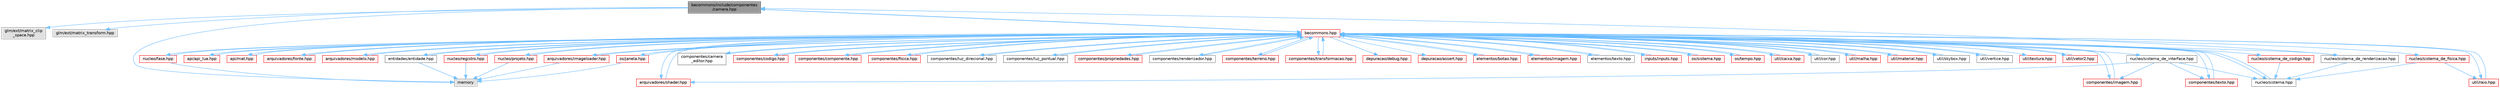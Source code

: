 digraph "becommons/include/componentes/camera.hpp"
{
 // LATEX_PDF_SIZE
  bgcolor="transparent";
  edge [fontname=Helvetica,fontsize=10,labelfontname=Helvetica,labelfontsize=10];
  node [fontname=Helvetica,fontsize=10,shape=box,height=0.2,width=0.4];
  Node1 [id="Node000001",label="becommons/include/componentes\l/camera.hpp",height=0.2,width=0.4,color="gray40", fillcolor="grey60", style="filled", fontcolor="black",tooltip="Estrutura básica de câmera."];
  Node1 -> Node2 [id="edge1_Node000001_Node000002",color="steelblue1",style="solid",tooltip=" "];
  Node2 [id="Node000002",label="glm/ext/matrix_clip\l_space.hpp",height=0.2,width=0.4,color="grey60", fillcolor="#E0E0E0", style="filled",tooltip=" "];
  Node1 -> Node3 [id="edge2_Node000001_Node000003",color="steelblue1",style="solid",tooltip=" "];
  Node3 [id="Node000003",label="glm/ext/matrix_transform.hpp",height=0.2,width=0.4,color="grey60", fillcolor="#E0E0E0", style="filled",tooltip=" "];
  Node1 -> Node4 [id="edge3_Node000001_Node000004",color="steelblue1",style="solid",tooltip=" "];
  Node4 [id="Node000004",label="memory",height=0.2,width=0.4,color="grey60", fillcolor="#E0E0E0", style="filled",tooltip=" "];
  Node1 -> Node5 [id="edge4_Node000001_Node000005",color="steelblue1",style="solid",tooltip=" "];
  Node5 [id="Node000005",label="becommons.hpp",height=0.2,width=0.4,color="red", fillcolor="#FFF0F0", style="filled",URL="$becommons_8hpp.html",tooltip=" "];
  Node5 -> Node6 [id="edge5_Node000005_Node000006",color="steelblue1",style="solid",tooltip=" "];
  Node6 [id="Node000006",label="api/api_lua.hpp",height=0.2,width=0.4,color="red", fillcolor="#FFF0F0", style="filled",URL="$api__lua_8hpp.html",tooltip="Gerencia a configuração do luabridge para api lua."];
  Node6 -> Node5 [id="edge6_Node000006_Node000005",color="steelblue1",style="solid",tooltip=" "];
  Node5 -> Node11 [id="edge7_Node000005_Node000011",color="steelblue1",style="solid",tooltip=" "];
  Node11 [id="Node000011",label="api/mat.hpp",height=0.2,width=0.4,color="red", fillcolor="#FFF0F0", style="filled",URL="$mat_8hpp.html",tooltip="Gerencia funçoes matemáticas."];
  Node11 -> Node5 [id="edge8_Node000011_Node000005",color="steelblue1",style="solid",tooltip=" "];
  Node5 -> Node14 [id="edge9_Node000005_Node000014",color="steelblue1",style="solid",tooltip=" "];
  Node14 [id="Node000014",label="arquivadores/fonte.hpp",height=0.2,width=0.4,color="red", fillcolor="#FFF0F0", style="filled",URL="$fonte_8hpp.html",tooltip="Define estruturas básicas para renderização de textos."];
  Node14 -> Node5 [id="edge10_Node000014_Node000005",color="steelblue1",style="solid",tooltip=" "];
  Node5 -> Node19 [id="edge11_Node000005_Node000019",color="steelblue1",style="solid",tooltip=" "];
  Node19 [id="Node000019",label="arquivadores/imageloader.hpp",height=0.2,width=0.4,color="red", fillcolor="#FFF0F0", style="filled",URL="$imageloader_8hpp.html",tooltip="Gerencia as imagems/texturas carregadas na engine."];
  Node19 -> Node4 [id="edge12_Node000019_Node000004",color="steelblue1",style="solid",tooltip=" "];
  Node19 -> Node5 [id="edge13_Node000019_Node000005",color="steelblue1",style="solid",tooltip=" "];
  Node5 -> Node24 [id="edge14_Node000005_Node000024",color="steelblue1",style="solid",tooltip=" "];
  Node24 [id="Node000024",label="arquivadores/modelo.hpp",height=0.2,width=0.4,color="red", fillcolor="#FFF0F0", style="filled",URL="$modelo_8hpp.html",tooltip="Carrega um modelo usando a biblioteca assimp com base em um diretório."];
  Node24 -> Node5 [id="edge15_Node000024_Node000005",color="steelblue1",style="solid",tooltip=" "];
  Node5 -> Node26 [id="edge16_Node000005_Node000026",color="steelblue1",style="solid",tooltip=" "];
  Node26 [id="Node000026",label="arquivadores/shader.hpp",height=0.2,width=0.4,color="red", fillcolor="#FFF0F0", style="filled",URL="$shader_8hpp.html",tooltip="Gerencia os shaders GLSL."];
  Node26 -> Node5 [id="edge17_Node000026_Node000005",color="steelblue1",style="solid",tooltip=" "];
  Node5 -> Node1 [id="edge18_Node000005_Node000001",color="steelblue1",style="solid",tooltip=" "];
  Node5 -> Node32 [id="edge19_Node000005_Node000032",color="steelblue1",style="solid",tooltip=" "];
  Node32 [id="Node000032",label="componentes/camera\l_editor.hpp",height=0.2,width=0.4,color="grey40", fillcolor="white", style="filled",URL="$camera__editor_8hpp.html",tooltip=" "];
  Node32 -> Node5 [id="edge20_Node000032_Node000005",color="steelblue1",style="solid",tooltip=" "];
  Node5 -> Node33 [id="edge21_Node000005_Node000033",color="steelblue1",style="solid",tooltip=" "];
  Node33 [id="Node000033",label="componentes/codigo.hpp",height=0.2,width=0.4,color="red", fillcolor="#FFF0F0", style="filled",URL="$codigo_8hpp.html",tooltip="Componente de código para entidades ECS."];
  Node33 -> Node5 [id="edge22_Node000033_Node000005",color="steelblue1",style="solid",tooltip=" "];
  Node5 -> Node35 [id="edge23_Node000005_Node000035",color="steelblue1",style="solid",tooltip=" "];
  Node35 [id="Node000035",label="componentes/componente.hpp",height=0.2,width=0.4,color="red", fillcolor="#FFF0F0", style="filled",URL="$componente_8hpp.html",tooltip="Estrutura base para componetes."];
  Node35 -> Node5 [id="edge24_Node000035_Node000005",color="steelblue1",style="solid",tooltip=" "];
  Node5 -> Node40 [id="edge25_Node000005_Node000040",color="steelblue1",style="solid",tooltip=" "];
  Node40 [id="Node000040",label="componentes/fisica.hpp",height=0.2,width=0.4,color="red", fillcolor="#FFF0F0", style="filled",URL="$fisica_8hpp.html",tooltip="Componente de física para entidades ECS."];
  Node40 -> Node5 [id="edge26_Node000040_Node000005",color="steelblue1",style="solid",tooltip=" "];
  Node5 -> Node41 [id="edge27_Node000005_Node000041",color="steelblue1",style="solid",tooltip=" "];
  Node41 [id="Node000041",label="componentes/imagem.hpp",height=0.2,width=0.4,color="red", fillcolor="#FFF0F0", style="filled",URL="$componentes_2imagem_8hpp.html",tooltip=" "];
  Node41 -> Node5 [id="edge28_Node000041_Node000005",color="steelblue1",style="solid",tooltip=" "];
  Node5 -> Node42 [id="edge29_Node000005_Node000042",color="steelblue1",style="solid",tooltip=" "];
  Node42 [id="Node000042",label="componentes/luz_direcional.hpp",height=0.2,width=0.4,color="grey40", fillcolor="white", style="filled",URL="$luz__direcional_8hpp.html",tooltip=" "];
  Node42 -> Node5 [id="edge30_Node000042_Node000005",color="steelblue1",style="solid",tooltip=" "];
  Node5 -> Node43 [id="edge31_Node000005_Node000043",color="steelblue1",style="solid",tooltip=" "];
  Node43 [id="Node000043",label="componentes/luz_pontual.hpp",height=0.2,width=0.4,color="grey40", fillcolor="white", style="filled",URL="$luz__pontual_8hpp.html",tooltip=" "];
  Node43 -> Node5 [id="edge32_Node000043_Node000005",color="steelblue1",style="solid",tooltip=" "];
  Node5 -> Node44 [id="edge33_Node000005_Node000044",color="steelblue1",style="solid",tooltip=" "];
  Node44 [id="Node000044",label="componentes/propriedades.hpp",height=0.2,width=0.4,color="red", fillcolor="#FFF0F0", style="filled",URL="$propriedades_8hpp.html",tooltip=" "];
  Node44 -> Node5 [id="edge34_Node000044_Node000005",color="steelblue1",style="solid",tooltip=" "];
  Node5 -> Node45 [id="edge35_Node000005_Node000045",color="steelblue1",style="solid",tooltip=" "];
  Node45 [id="Node000045",label="componentes/renderizador.hpp",height=0.2,width=0.4,color="grey40", fillcolor="white", style="filled",URL="$renderizador_8hpp.html",tooltip=" "];
  Node45 -> Node5 [id="edge36_Node000045_Node000005",color="steelblue1",style="solid",tooltip=" "];
  Node5 -> Node46 [id="edge37_Node000005_Node000046",color="steelblue1",style="solid",tooltip=" "];
  Node46 [id="Node000046",label="componentes/terreno.hpp",height=0.2,width=0.4,color="red", fillcolor="#FFF0F0", style="filled",URL="$terreno_8hpp.html",tooltip=" "];
  Node46 -> Node5 [id="edge38_Node000046_Node000005",color="steelblue1",style="solid",tooltip=" "];
  Node5 -> Node47 [id="edge39_Node000005_Node000047",color="steelblue1",style="solid",tooltip=" "];
  Node47 [id="Node000047",label="componentes/texto.hpp",height=0.2,width=0.4,color="red", fillcolor="#FFF0F0", style="filled",URL="$componentes_2texto_8hpp.html",tooltip=" "];
  Node47 -> Node5 [id="edge40_Node000047_Node000005",color="steelblue1",style="solid",tooltip=" "];
  Node5 -> Node48 [id="edge41_Node000005_Node000048",color="steelblue1",style="solid",tooltip=" "];
  Node48 [id="Node000048",label="componentes/transformacao.hpp",height=0.2,width=0.4,color="red", fillcolor="#FFF0F0", style="filled",URL="$transformacao_8hpp.html",tooltip="Calcula a mtriz de modelo para um objeto 3d qualquer."];
  Node48 -> Node5 [id="edge42_Node000048_Node000005",color="steelblue1",style="solid",tooltip=" "];
  Node5 -> Node52 [id="edge43_Node000005_Node000052",color="steelblue1",style="solid",tooltip=" "];
  Node52 [id="Node000052",label="depuracao/debug.hpp",height=0.2,width=0.4,color="red", fillcolor="#FFF0F0", style="filled",URL="$debug_8hpp.html",tooltip=" "];
  Node5 -> Node53 [id="edge44_Node000005_Node000053",color="steelblue1",style="solid",tooltip=" "];
  Node53 [id="Node000053",label="depuracao/assert.hpp",height=0.2,width=0.4,color="red", fillcolor="#FFF0F0", style="filled",URL="$assert_8hpp.html",tooltip=" "];
  Node5 -> Node56 [id="edge45_Node000005_Node000056",color="steelblue1",style="solid",tooltip=" "];
  Node56 [id="Node000056",label="elementos/botao.hpp",height=0.2,width=0.4,color="red", fillcolor="#FFF0F0", style="filled",URL="$botao_8hpp.html",tooltip=" "];
  Node56 -> Node5 [id="edge46_Node000056_Node000005",color="steelblue1",style="solid",tooltip=" "];
  Node5 -> Node58 [id="edge47_Node000005_Node000058",color="steelblue1",style="solid",tooltip=" "];
  Node58 [id="Node000058",label="elementos/imagem.hpp",height=0.2,width=0.4,color="red", fillcolor="#FFF0F0", style="filled",URL="$elementos_2imagem_8hpp.html",tooltip="Gerencia a configuração do luabridge para api lua."];
  Node58 -> Node5 [id="edge48_Node000058_Node000005",color="steelblue1",style="solid",tooltip=" "];
  Node5 -> Node59 [id="edge49_Node000005_Node000059",color="steelblue1",style="solid",tooltip=" "];
  Node59 [id="Node000059",label="elementos/texto.hpp",height=0.2,width=0.4,color="grey40", fillcolor="white", style="filled",URL="$elementos_2texto_8hpp.html",tooltip=" "];
  Node59 -> Node5 [id="edge50_Node000059_Node000005",color="steelblue1",style="solid",tooltip=" "];
  Node5 -> Node60 [id="edge51_Node000005_Node000060",color="steelblue1",style="solid",tooltip=" "];
  Node60 [id="Node000060",label="entidades/entidade.hpp",height=0.2,width=0.4,color="grey40", fillcolor="white", style="filled",URL="$entidade_8hpp.html",tooltip="Inclusoes e defini��es relacionadas � entidade."];
  Node60 -> Node4 [id="edge52_Node000060_Node000004",color="steelblue1",style="solid",tooltip=" "];
  Node60 -> Node5 [id="edge53_Node000060_Node000005",color="steelblue1",style="solid",tooltip=" "];
  Node5 -> Node61 [id="edge54_Node000005_Node000061",color="steelblue1",style="solid",tooltip=" "];
  Node61 [id="Node000061",label="inputs/inputs.hpp",height=0.2,width=0.4,color="red", fillcolor="#FFF0F0", style="filled",URL="$inputs_8hpp.html",tooltip=" "];
  Node61 -> Node5 [id="edge55_Node000061_Node000005",color="steelblue1",style="solid",tooltip=" "];
  Node5 -> Node62 [id="edge56_Node000005_Node000062",color="steelblue1",style="solid",tooltip=" "];
  Node62 [id="Node000062",label="nucleo/fase.hpp",height=0.2,width=0.4,color="red", fillcolor="#FFF0F0", style="filled",URL="$fase_8hpp.html",tooltip="Gerencia sistemas numa fase."];
  Node62 -> Node4 [id="edge57_Node000062_Node000004",color="steelblue1",style="solid",tooltip=" "];
  Node62 -> Node5 [id="edge58_Node000062_Node000005",color="steelblue1",style="solid",tooltip=" "];
  Node5 -> Node63 [id="edge59_Node000005_Node000063",color="steelblue1",style="solid",tooltip=" "];
  Node63 [id="Node000063",label="nucleo/projeto.hpp",height=0.2,width=0.4,color="red", fillcolor="#FFF0F0", style="filled",URL="$projeto_8hpp.html",tooltip="Gerencia configurações do projeto."];
  Node63 -> Node4 [id="edge60_Node000063_Node000004",color="steelblue1",style="solid",tooltip=" "];
  Node63 -> Node5 [id="edge61_Node000063_Node000005",color="steelblue1",style="solid",tooltip=" "];
  Node5 -> Node64 [id="edge62_Node000005_Node000064",color="steelblue1",style="solid",tooltip=" "];
  Node64 [id="Node000064",label="nucleo/registro.hpp",height=0.2,width=0.4,color="red", fillcolor="#FFF0F0", style="filled",URL="$registro_8hpp.html",tooltip="Inclusoes e definições relacionadas à registro."];
  Node64 -> Node4 [id="edge63_Node000064_Node000004",color="steelblue1",style="solid",tooltip=" "];
  Node64 -> Node5 [id="edge64_Node000064_Node000005",color="steelblue1",style="solid",tooltip=" "];
  Node5 -> Node66 [id="edge65_Node000005_Node000066",color="steelblue1",style="solid",tooltip=" "];
  Node66 [id="Node000066",label="nucleo/sistema.hpp",height=0.2,width=0.4,color="grey40", fillcolor="white", style="filled",URL="$nucleo_2sistema_8hpp.html",tooltip=" "];
  Node66 -> Node5 [id="edge66_Node000066_Node000005",color="steelblue1",style="solid",tooltip=" "];
  Node5 -> Node67 [id="edge67_Node000005_Node000067",color="steelblue1",style="solid",tooltip=" "];
  Node67 [id="Node000067",label="nucleo/sistema_de_codigo.hpp",height=0.2,width=0.4,color="red", fillcolor="#FFF0F0", style="filled",URL="$sistema__de__codigo_8hpp.html",tooltip=" "];
  Node67 -> Node66 [id="edge68_Node000067_Node000066",color="steelblue1",style="solid",tooltip=" "];
  Node5 -> Node70 [id="edge69_Node000005_Node000070",color="steelblue1",style="solid",tooltip=" "];
  Node70 [id="Node000070",label="nucleo/sistema_de_fisica.hpp",height=0.2,width=0.4,color="red", fillcolor="#FFF0F0", style="filled",URL="$sistema__de__fisica_8hpp.html",tooltip="Gerencia a fisica de jogo com o bullet3."];
  Node70 -> Node66 [id="edge70_Node000070_Node000066",color="steelblue1",style="solid",tooltip=" "];
  Node70 -> Node71 [id="edge71_Node000070_Node000071",color="steelblue1",style="solid",tooltip=" "];
  Node71 [id="Node000071",label="util/raio.hpp",height=0.2,width=0.4,color="red", fillcolor="#FFF0F0", style="filled",URL="$raio_8hpp.html",tooltip=" "];
  Node71 -> Node5 [id="edge72_Node000071_Node000005",color="steelblue1",style="solid",tooltip=" "];
  Node5 -> Node72 [id="edge73_Node000005_Node000072",color="steelblue1",style="solid",tooltip=" "];
  Node72 [id="Node000072",label="nucleo/sistema_de_interface.hpp",height=0.2,width=0.4,color="grey40", fillcolor="white", style="filled",URL="$sistema__de__interface_8hpp.html",tooltip=" "];
  Node72 -> Node66 [id="edge74_Node000072_Node000066",color="steelblue1",style="solid",tooltip=" "];
  Node72 -> Node26 [id="edge75_Node000072_Node000026",color="steelblue1",style="solid",tooltip=" "];
  Node72 -> Node47 [id="edge76_Node000072_Node000047",color="steelblue1",style="solid",tooltip=" "];
  Node72 -> Node41 [id="edge77_Node000072_Node000041",color="steelblue1",style="solid",tooltip=" "];
  Node5 -> Node73 [id="edge78_Node000005_Node000073",color="steelblue1",style="solid",tooltip=" "];
  Node73 [id="Node000073",label="nucleo/sistema_de_renderizacao.hpp",height=0.2,width=0.4,color="grey40", fillcolor="white", style="filled",URL="$sistema__de__renderizacao_8hpp.html",tooltip="Gerencia a renderizacao."];
  Node73 -> Node66 [id="edge79_Node000073_Node000066",color="steelblue1",style="solid",tooltip=" "];
  Node73 -> Node1 [id="edge80_Node000073_Node000001",color="steelblue1",style="solid",tooltip=" "];
  Node5 -> Node74 [id="edge81_Node000005_Node000074",color="steelblue1",style="solid",tooltip=" "];
  Node74 [id="Node000074",label="os/janela.hpp",height=0.2,width=0.4,color="red", fillcolor="#FFF0F0", style="filled",URL="$janela_8hpp.html",tooltip="Inicia e gerencia janela glfw."];
  Node74 -> Node4 [id="edge82_Node000074_Node000004",color="steelblue1",style="solid",tooltip=" "];
  Node74 -> Node5 [id="edge83_Node000074_Node000005",color="steelblue1",style="solid",tooltip=" "];
  Node5 -> Node75 [id="edge84_Node000005_Node000075",color="steelblue1",style="solid",tooltip=" "];
  Node75 [id="Node000075",label="os/sistema.hpp",height=0.2,width=0.4,color="red", fillcolor="#FFF0F0", style="filled",URL="$os_2sistema_8hpp.html",tooltip="funçoes do sistema"];
  Node75 -> Node5 [id="edge85_Node000075_Node000005",color="steelblue1",style="solid",tooltip=" "];
  Node5 -> Node78 [id="edge86_Node000005_Node000078",color="steelblue1",style="solid",tooltip=" "];
  Node78 [id="Node000078",label="os/tempo.hpp",height=0.2,width=0.4,color="red", fillcolor="#FFF0F0", style="filled",URL="$tempo_8hpp.html",tooltip="Inicia e gerencia o tempo."];
  Node78 -> Node5 [id="edge87_Node000078_Node000005",color="steelblue1",style="solid",tooltip=" "];
  Node5 -> Node80 [id="edge88_Node000005_Node000080",color="steelblue1",style="solid",tooltip=" "];
  Node80 [id="Node000080",label="util/caixa.hpp",height=0.2,width=0.4,color="red", fillcolor="#FFF0F0", style="filled",URL="$caixa_8hpp.html",tooltip=" "];
  Node80 -> Node5 [id="edge89_Node000080_Node000005",color="steelblue1",style="solid",tooltip=" "];
  Node5 -> Node81 [id="edge90_Node000005_Node000081",color="steelblue1",style="solid",tooltip=" "];
  Node81 [id="Node000081",label="util/cor.hpp",height=0.2,width=0.4,color="grey40", fillcolor="white", style="filled",URL="$cor_8hpp.html",tooltip=" "];
  Node81 -> Node5 [id="edge91_Node000081_Node000005",color="steelblue1",style="solid",tooltip=" "];
  Node5 -> Node82 [id="edge92_Node000005_Node000082",color="steelblue1",style="solid",tooltip=" "];
  Node82 [id="Node000082",label="util/malha.hpp",height=0.2,width=0.4,color="red", fillcolor="#FFF0F0", style="filled",URL="$malha_8hpp.html",tooltip=" "];
  Node82 -> Node5 [id="edge93_Node000082_Node000005",color="steelblue1",style="solid",tooltip=" "];
  Node5 -> Node83 [id="edge94_Node000005_Node000083",color="steelblue1",style="solid",tooltip=" "];
  Node83 [id="Node000083",label="util/material.hpp",height=0.2,width=0.4,color="red", fillcolor="#FFF0F0", style="filled",URL="$material_8hpp.html",tooltip=" "];
  Node83 -> Node5 [id="edge95_Node000083_Node000005",color="steelblue1",style="solid",tooltip=" "];
  Node5 -> Node71 [id="edge96_Node000005_Node000071",color="steelblue1",style="solid",tooltip=" "];
  Node5 -> Node84 [id="edge97_Node000005_Node000084",color="steelblue1",style="solid",tooltip=" "];
  Node84 [id="Node000084",label="util/skybox.hpp",height=0.2,width=0.4,color="grey40", fillcolor="white", style="filled",URL="$skybox_8hpp.html",tooltip=" "];
  Node84 -> Node5 [id="edge98_Node000084_Node000005",color="steelblue1",style="solid",tooltip=" "];
  Node5 -> Node85 [id="edge99_Node000005_Node000085",color="steelblue1",style="solid",tooltip=" "];
  Node85 [id="Node000085",label="util/vertice.hpp",height=0.2,width=0.4,color="grey40", fillcolor="white", style="filled",URL="$vertice_8hpp.html",tooltip=" "];
  Node85 -> Node5 [id="edge100_Node000085_Node000005",color="steelblue1",style="solid",tooltip=" "];
  Node5 -> Node86 [id="edge101_Node000005_Node000086",color="steelblue1",style="solid",tooltip=" "];
  Node86 [id="Node000086",label="util/textura.hpp",height=0.2,width=0.4,color="red", fillcolor="#FFF0F0", style="filled",URL="$textura_8hpp.html",tooltip=" "];
  Node5 -> Node87 [id="edge102_Node000005_Node000087",color="steelblue1",style="solid",tooltip=" "];
  Node87 [id="Node000087",label="util/vetor2.hpp",height=0.2,width=0.4,color="red", fillcolor="#FFF0F0", style="filled",URL="$vetor2_8hpp.html",tooltip=" "];
  Node87 -> Node5 [id="edge103_Node000087_Node000005",color="steelblue1",style="solid",tooltip=" "];
}
